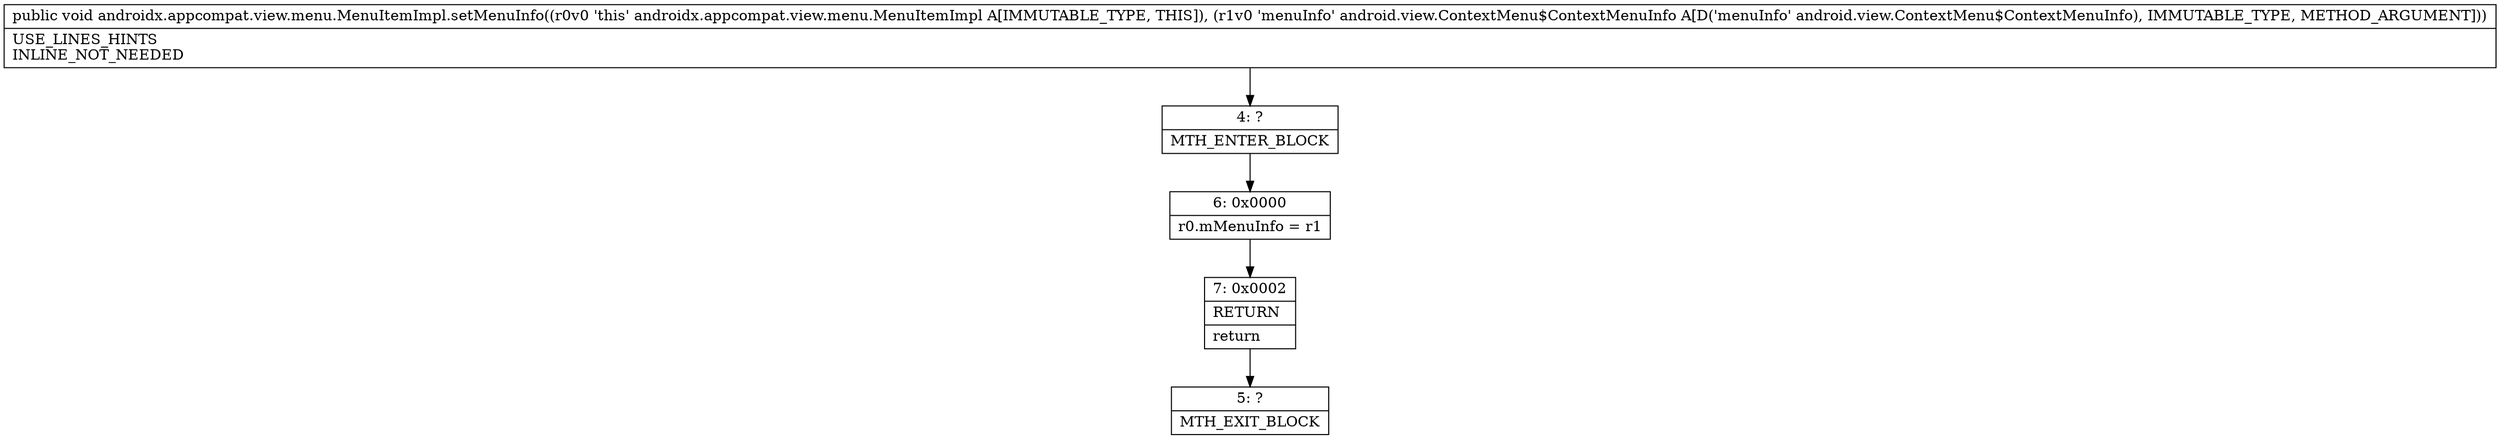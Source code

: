 digraph "CFG forandroidx.appcompat.view.menu.MenuItemImpl.setMenuInfo(Landroid\/view\/ContextMenu$ContextMenuInfo;)V" {
Node_4 [shape=record,label="{4\:\ ?|MTH_ENTER_BLOCK\l}"];
Node_6 [shape=record,label="{6\:\ 0x0000|r0.mMenuInfo = r1\l}"];
Node_7 [shape=record,label="{7\:\ 0x0002|RETURN\l|return\l}"];
Node_5 [shape=record,label="{5\:\ ?|MTH_EXIT_BLOCK\l}"];
MethodNode[shape=record,label="{public void androidx.appcompat.view.menu.MenuItemImpl.setMenuInfo((r0v0 'this' androidx.appcompat.view.menu.MenuItemImpl A[IMMUTABLE_TYPE, THIS]), (r1v0 'menuInfo' android.view.ContextMenu$ContextMenuInfo A[D('menuInfo' android.view.ContextMenu$ContextMenuInfo), IMMUTABLE_TYPE, METHOD_ARGUMENT]))  | USE_LINES_HINTS\lINLINE_NOT_NEEDED\l}"];
MethodNode -> Node_4;Node_4 -> Node_6;
Node_6 -> Node_7;
Node_7 -> Node_5;
}

